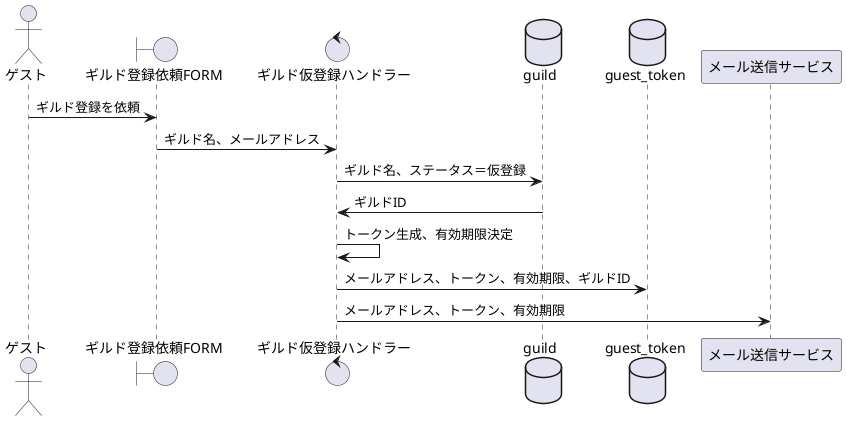 @startuml

actor ゲスト as guest
boundary ギルド登録依頼FORM as form
control ギルド仮登録ハンドラー as handler
database guild
database guest_token
participant メール送信サービス as mail

guest -> form:ギルド登録を依頼
form -> handler:ギルド名、メールアドレス
handler -> guild:ギルド名、ステータス＝仮登録
guild -> handler:ギルドID
handler -> handler:トークン生成、有効期限決定
handler -> guest_token:メールアドレス、トークン、有効期限、ギルドID
handler -> mail:メールアドレス、トークン、有効期限

@enduml